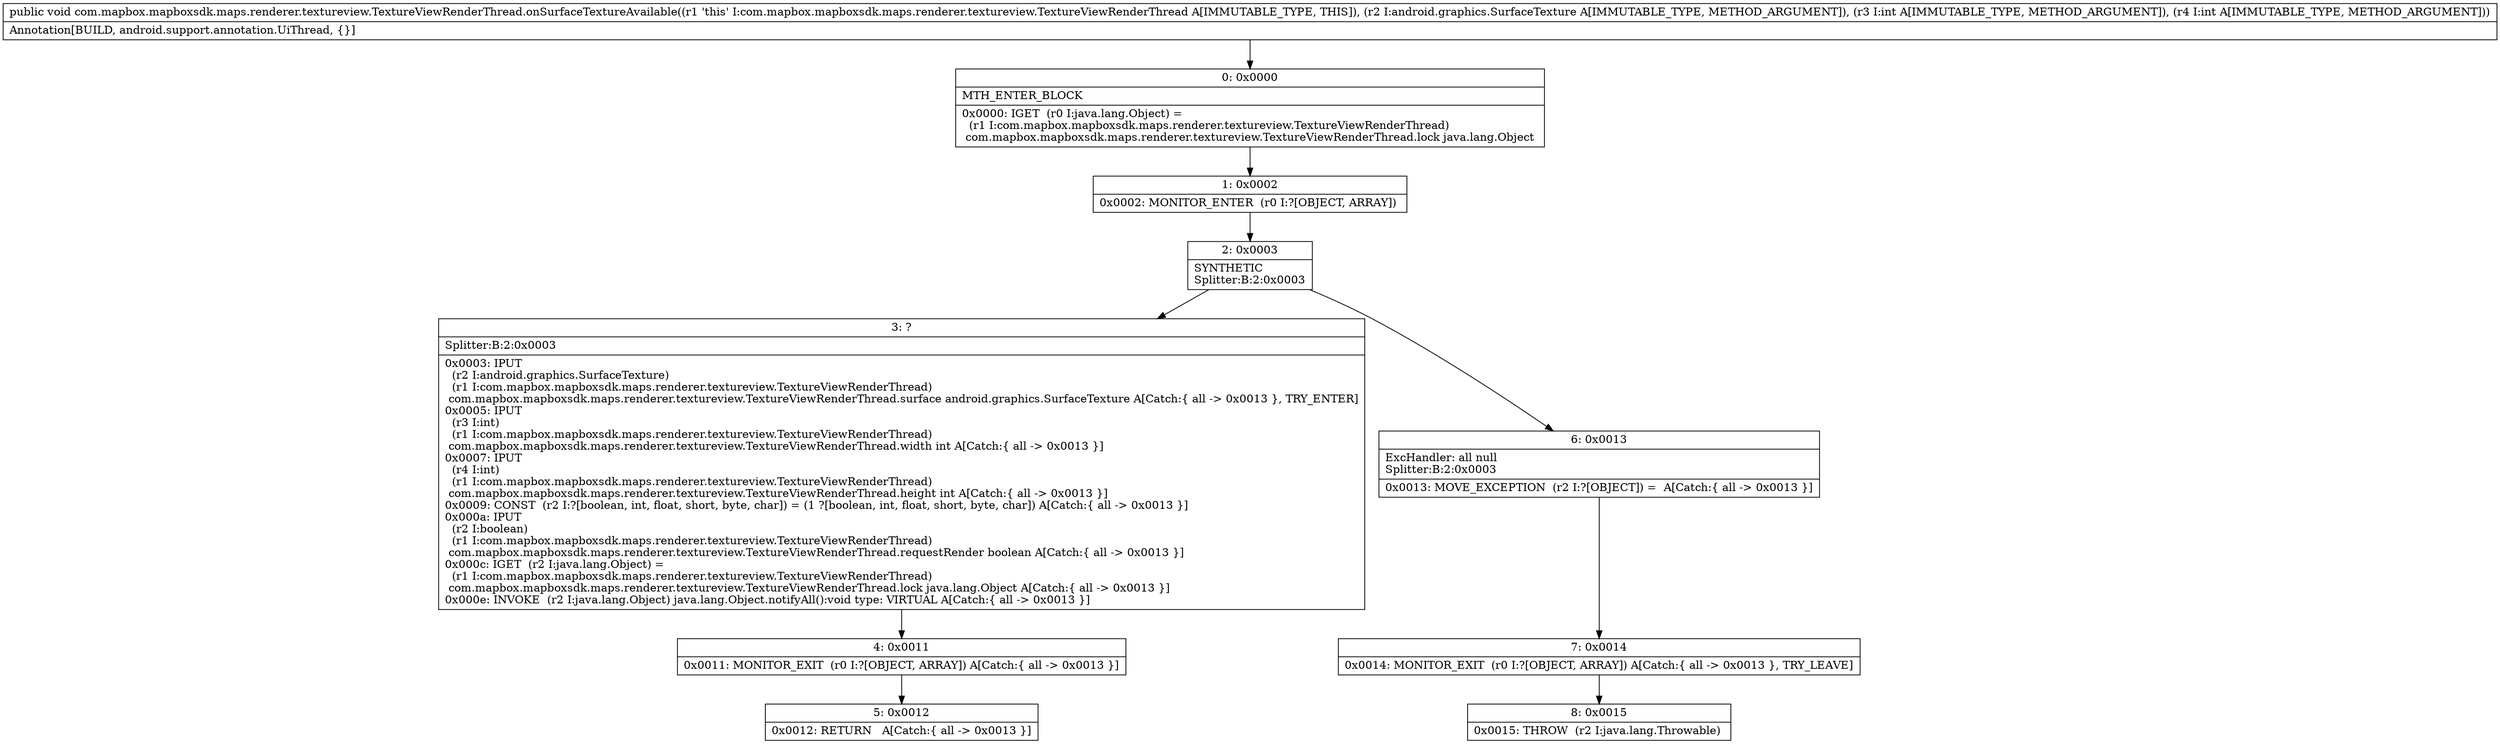 digraph "CFG forcom.mapbox.mapboxsdk.maps.renderer.textureview.TextureViewRenderThread.onSurfaceTextureAvailable(Landroid\/graphics\/SurfaceTexture;II)V" {
Node_0 [shape=record,label="{0\:\ 0x0000|MTH_ENTER_BLOCK\l|0x0000: IGET  (r0 I:java.lang.Object) = \l  (r1 I:com.mapbox.mapboxsdk.maps.renderer.textureview.TextureViewRenderThread)\l com.mapbox.mapboxsdk.maps.renderer.textureview.TextureViewRenderThread.lock java.lang.Object \l}"];
Node_1 [shape=record,label="{1\:\ 0x0002|0x0002: MONITOR_ENTER  (r0 I:?[OBJECT, ARRAY]) \l}"];
Node_2 [shape=record,label="{2\:\ 0x0003|SYNTHETIC\lSplitter:B:2:0x0003\l}"];
Node_3 [shape=record,label="{3\:\ ?|Splitter:B:2:0x0003\l|0x0003: IPUT  \l  (r2 I:android.graphics.SurfaceTexture)\l  (r1 I:com.mapbox.mapboxsdk.maps.renderer.textureview.TextureViewRenderThread)\l com.mapbox.mapboxsdk.maps.renderer.textureview.TextureViewRenderThread.surface android.graphics.SurfaceTexture A[Catch:\{ all \-\> 0x0013 \}, TRY_ENTER]\l0x0005: IPUT  \l  (r3 I:int)\l  (r1 I:com.mapbox.mapboxsdk.maps.renderer.textureview.TextureViewRenderThread)\l com.mapbox.mapboxsdk.maps.renderer.textureview.TextureViewRenderThread.width int A[Catch:\{ all \-\> 0x0013 \}]\l0x0007: IPUT  \l  (r4 I:int)\l  (r1 I:com.mapbox.mapboxsdk.maps.renderer.textureview.TextureViewRenderThread)\l com.mapbox.mapboxsdk.maps.renderer.textureview.TextureViewRenderThread.height int A[Catch:\{ all \-\> 0x0013 \}]\l0x0009: CONST  (r2 I:?[boolean, int, float, short, byte, char]) = (1 ?[boolean, int, float, short, byte, char]) A[Catch:\{ all \-\> 0x0013 \}]\l0x000a: IPUT  \l  (r2 I:boolean)\l  (r1 I:com.mapbox.mapboxsdk.maps.renderer.textureview.TextureViewRenderThread)\l com.mapbox.mapboxsdk.maps.renderer.textureview.TextureViewRenderThread.requestRender boolean A[Catch:\{ all \-\> 0x0013 \}]\l0x000c: IGET  (r2 I:java.lang.Object) = \l  (r1 I:com.mapbox.mapboxsdk.maps.renderer.textureview.TextureViewRenderThread)\l com.mapbox.mapboxsdk.maps.renderer.textureview.TextureViewRenderThread.lock java.lang.Object A[Catch:\{ all \-\> 0x0013 \}]\l0x000e: INVOKE  (r2 I:java.lang.Object) java.lang.Object.notifyAll():void type: VIRTUAL A[Catch:\{ all \-\> 0x0013 \}]\l}"];
Node_4 [shape=record,label="{4\:\ 0x0011|0x0011: MONITOR_EXIT  (r0 I:?[OBJECT, ARRAY]) A[Catch:\{ all \-\> 0x0013 \}]\l}"];
Node_5 [shape=record,label="{5\:\ 0x0012|0x0012: RETURN   A[Catch:\{ all \-\> 0x0013 \}]\l}"];
Node_6 [shape=record,label="{6\:\ 0x0013|ExcHandler: all null\lSplitter:B:2:0x0003\l|0x0013: MOVE_EXCEPTION  (r2 I:?[OBJECT]) =  A[Catch:\{ all \-\> 0x0013 \}]\l}"];
Node_7 [shape=record,label="{7\:\ 0x0014|0x0014: MONITOR_EXIT  (r0 I:?[OBJECT, ARRAY]) A[Catch:\{ all \-\> 0x0013 \}, TRY_LEAVE]\l}"];
Node_8 [shape=record,label="{8\:\ 0x0015|0x0015: THROW  (r2 I:java.lang.Throwable) \l}"];
MethodNode[shape=record,label="{public void com.mapbox.mapboxsdk.maps.renderer.textureview.TextureViewRenderThread.onSurfaceTextureAvailable((r1 'this' I:com.mapbox.mapboxsdk.maps.renderer.textureview.TextureViewRenderThread A[IMMUTABLE_TYPE, THIS]), (r2 I:android.graphics.SurfaceTexture A[IMMUTABLE_TYPE, METHOD_ARGUMENT]), (r3 I:int A[IMMUTABLE_TYPE, METHOD_ARGUMENT]), (r4 I:int A[IMMUTABLE_TYPE, METHOD_ARGUMENT]))  | Annotation[BUILD, android.support.annotation.UiThread, \{\}]\l}"];
MethodNode -> Node_0;
Node_0 -> Node_1;
Node_1 -> Node_2;
Node_2 -> Node_3;
Node_2 -> Node_6;
Node_3 -> Node_4;
Node_4 -> Node_5;
Node_6 -> Node_7;
Node_7 -> Node_8;
}

